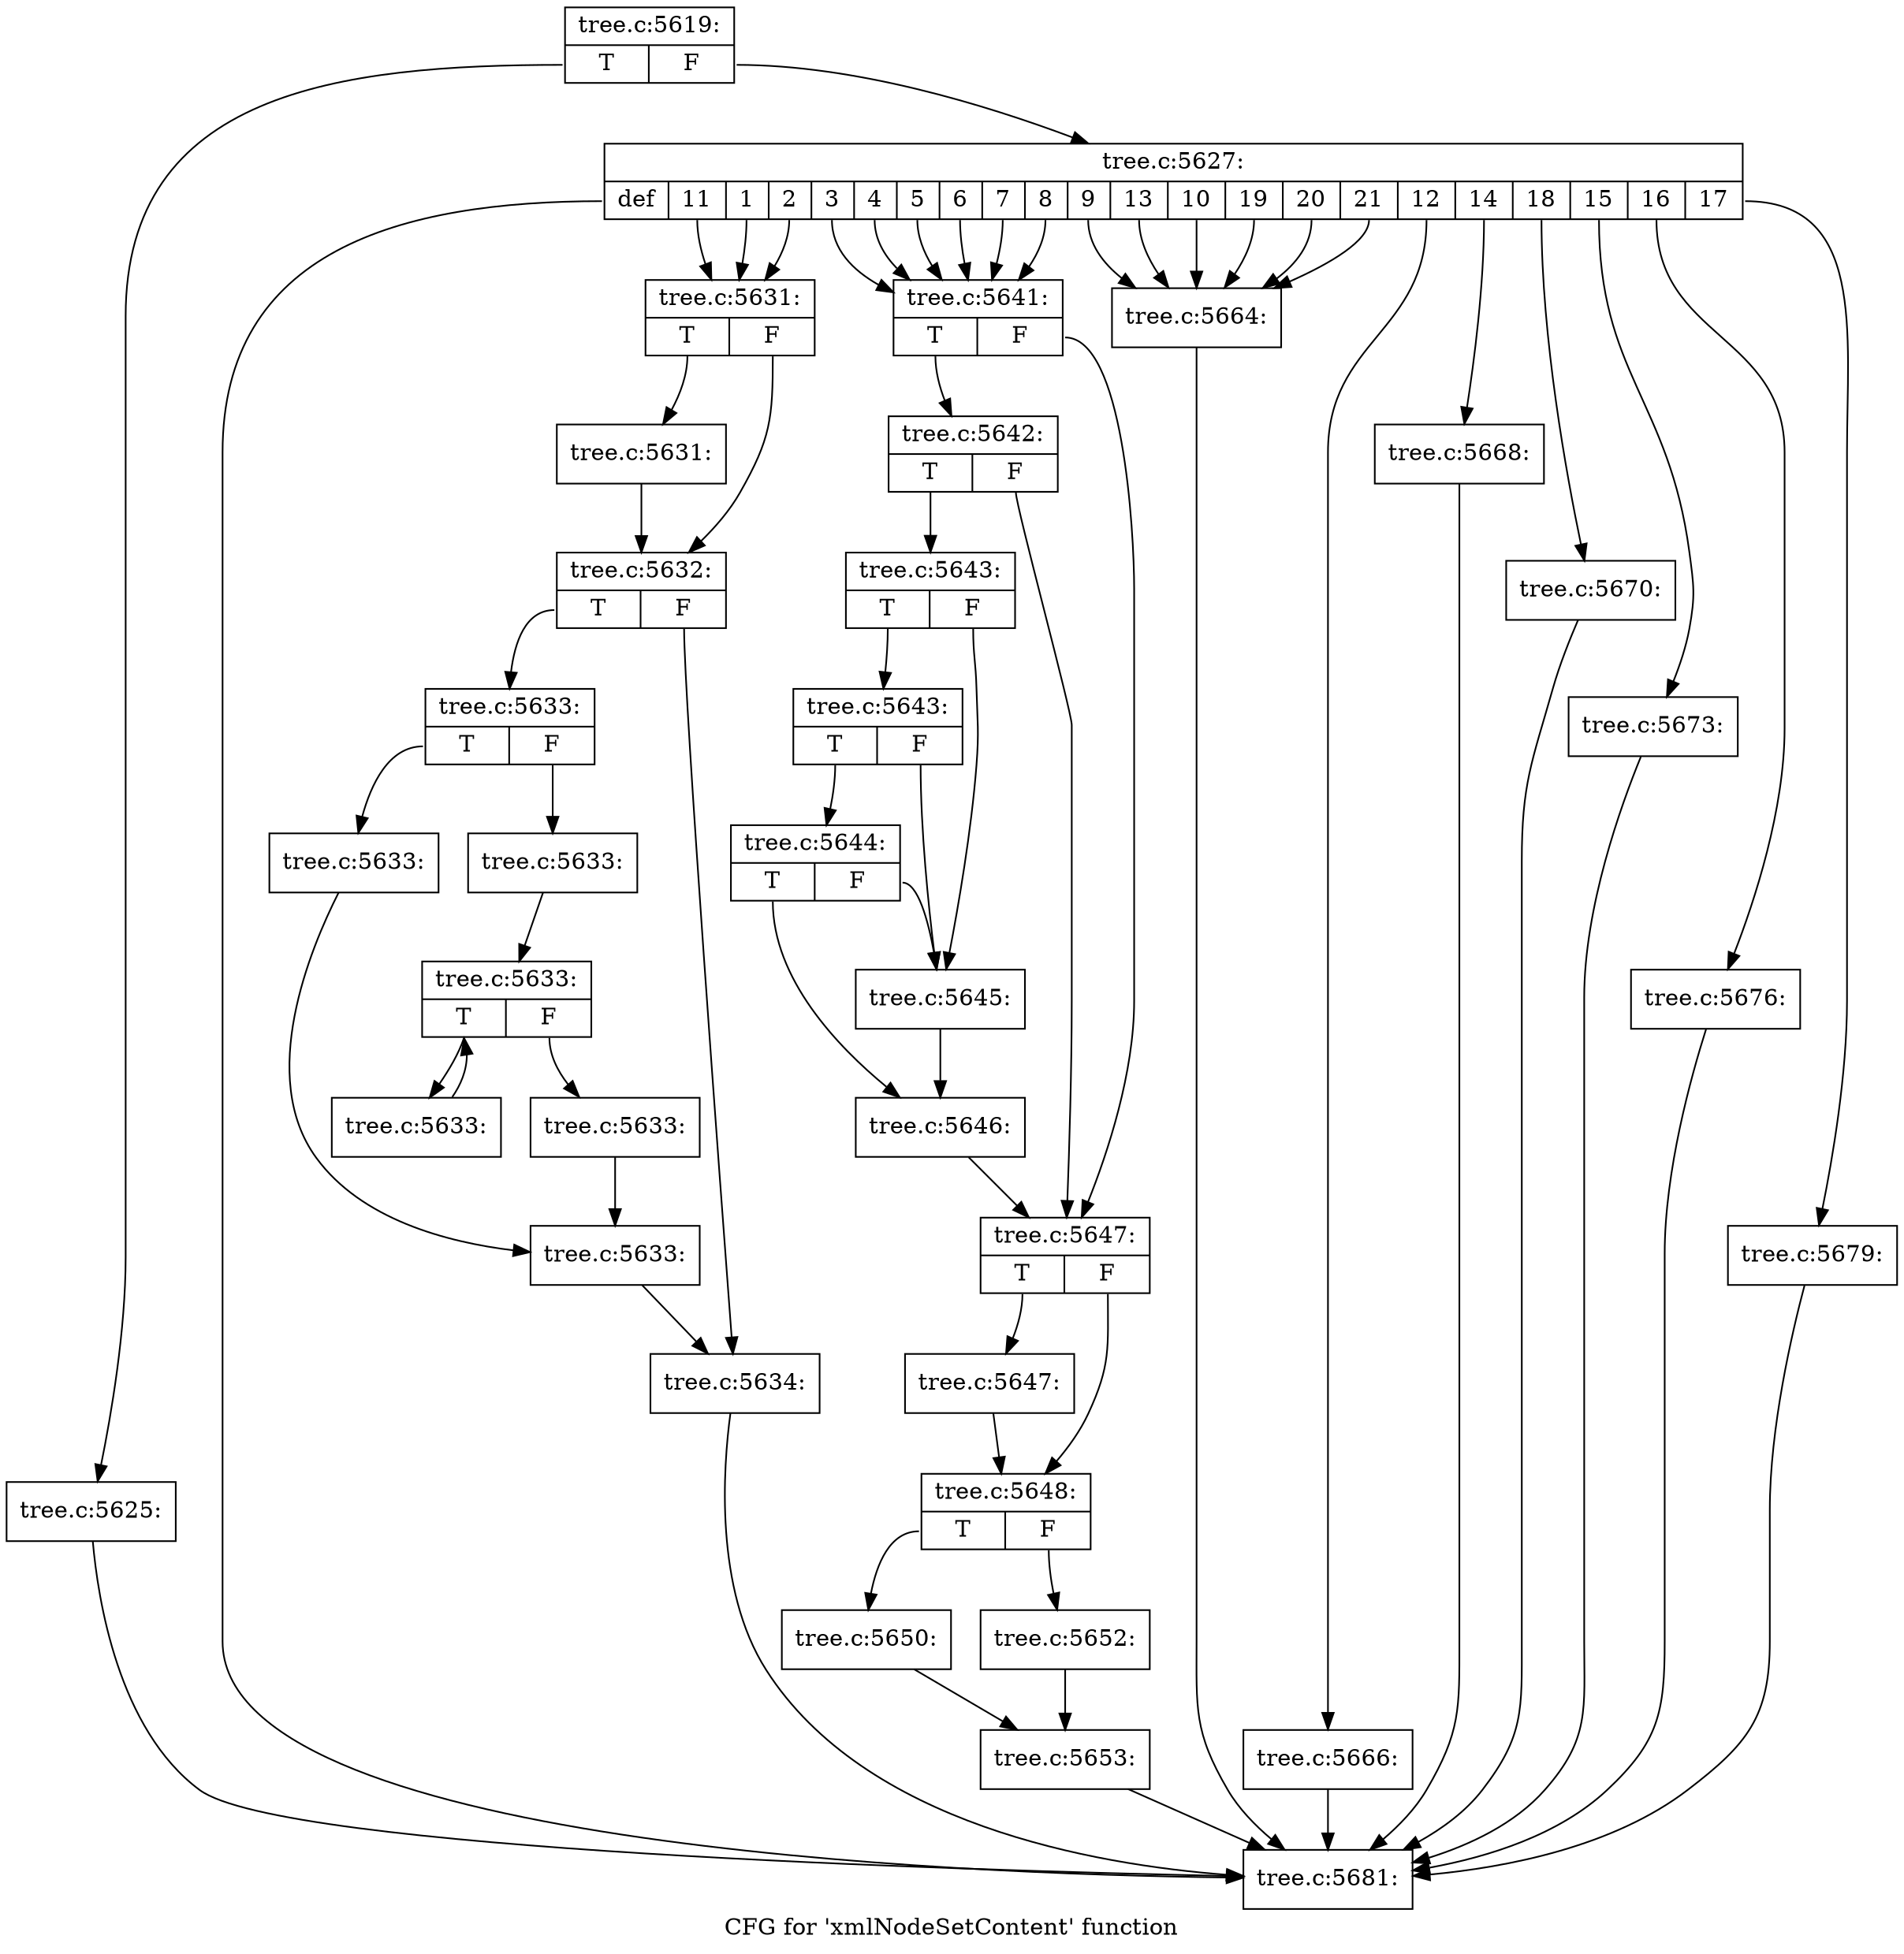 digraph "CFG for 'xmlNodeSetContent' function" {
	label="CFG for 'xmlNodeSetContent' function";

	Node0x456f9f0 [shape=record,label="{tree.c:5619:|{<s0>T|<s1>F}}"];
	Node0x456f9f0:s0 -> Node0x456ff90;
	Node0x456f9f0:s1 -> Node0x456ffe0;
	Node0x456ff90 [shape=record,label="{tree.c:5625:}"];
	Node0x456ff90 -> Node0x457e030;
	Node0x456ffe0 [shape=record,label="{tree.c:5627:|{<s0>def|<s1>11|<s2>1|<s3>2|<s4>3|<s5>4|<s6>5|<s7>6|<s8>7|<s9>8|<s10>9|<s11>13|<s12>10|<s13>19|<s14>20|<s15>21|<s16>12|<s17>14|<s18>18|<s19>15|<s20>16|<s21>17}}"];
	Node0x456ffe0:s0 -> Node0x457e030;
	Node0x456ffe0:s1 -> Node0x457e580;
	Node0x456ffe0:s2 -> Node0x457e580;
	Node0x456ffe0:s3 -> Node0x457e580;
	Node0x456ffe0:s4 -> Node0x4580d20;
	Node0x456ffe0:s5 -> Node0x4580d20;
	Node0x456ffe0:s6 -> Node0x4580d20;
	Node0x456ffe0:s7 -> Node0x4580d20;
	Node0x456ffe0:s8 -> Node0x4580d20;
	Node0x456ffe0:s9 -> Node0x4580d20;
	Node0x456ffe0:s10 -> Node0x4584910;
	Node0x456ffe0:s11 -> Node0x4584910;
	Node0x456ffe0:s12 -> Node0x4584910;
	Node0x456ffe0:s13 -> Node0x4584910;
	Node0x456ffe0:s14 -> Node0x4584910;
	Node0x456ffe0:s15 -> Node0x4584910;
	Node0x456ffe0:s16 -> Node0x457e380;
	Node0x456ffe0:s17 -> Node0x457e460;
	Node0x456ffe0:s18 -> Node0x4585000;
	Node0x456ffe0:s19 -> Node0x45850b0;
	Node0x456ffe0:s20 -> Node0x4585190;
	Node0x456ffe0:s21 -> Node0x4585270;
	Node0x457e580 [shape=record,label="{tree.c:5631:|{<s0>T|<s1>F}}"];
	Node0x457e580:s0 -> Node0x457e670;
	Node0x457e580:s1 -> Node0x457e6c0;
	Node0x457e670 [shape=record,label="{tree.c:5631:}"];
	Node0x457e670 -> Node0x457e6c0;
	Node0x457e6c0 [shape=record,label="{tree.c:5632:|{<s0>T|<s1>F}}"];
	Node0x457e6c0:s0 -> Node0x457f2f0;
	Node0x457e6c0:s1 -> Node0x457f340;
	Node0x457f2f0 [shape=record,label="{tree.c:5633:|{<s0>T|<s1>F}}"];
	Node0x457f2f0:s0 -> Node0x457fa30;
	Node0x457f2f0:s1 -> Node0x457fad0;
	Node0x457fa30 [shape=record,label="{tree.c:5633:}"];
	Node0x457fa30 -> Node0x457fa80;
	Node0x457fad0 [shape=record,label="{tree.c:5633:}"];
	Node0x457fad0 -> Node0x457ff80;
	Node0x457ff80 [shape=record,label="{tree.c:5633:|{<s0>T|<s1>F}}"];
	Node0x457ff80:s0 -> Node0x45803b0;
	Node0x457ff80:s1 -> Node0x4580170;
	Node0x45803b0 [shape=record,label="{tree.c:5633:}"];
	Node0x45803b0 -> Node0x457ff80;
	Node0x4580170 [shape=record,label="{tree.c:5633:}"];
	Node0x4580170 -> Node0x457fa80;
	Node0x457fa80 [shape=record,label="{tree.c:5633:}"];
	Node0x457fa80 -> Node0x457f340;
	Node0x457f340 [shape=record,label="{tree.c:5634:}"];
	Node0x457f340 -> Node0x457e030;
	Node0x4580d20 [shape=record,label="{tree.c:5641:|{<s0>T|<s1>F}}"];
	Node0x4580d20:s0 -> Node0x4580eb0;
	Node0x4580d20:s1 -> Node0x4580e60;
	Node0x4580eb0 [shape=record,label="{tree.c:5642:|{<s0>T|<s1>F}}"];
	Node0x4580eb0:s0 -> Node0x4580e10;
	Node0x4580eb0:s1 -> Node0x4580e60;
	Node0x4580e10 [shape=record,label="{tree.c:5643:|{<s0>T|<s1>F}}"];
	Node0x4580e10:s0 -> Node0x4581a40;
	Node0x4580e10:s1 -> Node0x4581920;
	Node0x4581a40 [shape=record,label="{tree.c:5643:|{<s0>T|<s1>F}}"];
	Node0x4581a40:s0 -> Node0x45819c0;
	Node0x4581a40:s1 -> Node0x4581920;
	Node0x45819c0 [shape=record,label="{tree.c:5644:|{<s0>T|<s1>F}}"];
	Node0x45819c0:s0 -> Node0x4581970;
	Node0x45819c0:s1 -> Node0x4581920;
	Node0x4581920 [shape=record,label="{tree.c:5645:}"];
	Node0x4581920 -> Node0x4581970;
	Node0x4581970 [shape=record,label="{tree.c:5646:}"];
	Node0x4581970 -> Node0x4580e60;
	Node0x4580e60 [shape=record,label="{tree.c:5647:|{<s0>T|<s1>F}}"];
	Node0x4580e60:s0 -> Node0x4582de0;
	Node0x4580e60:s1 -> Node0x4582e30;
	Node0x4582de0 [shape=record,label="{tree.c:5647:}"];
	Node0x4582de0 -> Node0x4582e30;
	Node0x4582e30 [shape=record,label="{tree.c:5648:|{<s0>T|<s1>F}}"];
	Node0x4582e30:s0 -> Node0x45839b0;
	Node0x4582e30:s1 -> Node0x4583a50;
	Node0x45839b0 [shape=record,label="{tree.c:5650:}"];
	Node0x45839b0 -> Node0x4583a00;
	Node0x4583a50 [shape=record,label="{tree.c:5652:}"];
	Node0x4583a50 -> Node0x4583a00;
	Node0x4583a00 [shape=record,label="{tree.c:5653:}"];
	Node0x4583a00 -> Node0x457e030;
	Node0x4584910 [shape=record,label="{tree.c:5664:}"];
	Node0x4584910 -> Node0x457e030;
	Node0x457e380 [shape=record,label="{tree.c:5666:}"];
	Node0x457e380 -> Node0x457e030;
	Node0x457e460 [shape=record,label="{tree.c:5668:}"];
	Node0x457e460 -> Node0x457e030;
	Node0x4585000 [shape=record,label="{tree.c:5670:}"];
	Node0x4585000 -> Node0x457e030;
	Node0x45850b0 [shape=record,label="{tree.c:5673:}"];
	Node0x45850b0 -> Node0x457e030;
	Node0x4585190 [shape=record,label="{tree.c:5676:}"];
	Node0x4585190 -> Node0x457e030;
	Node0x4585270 [shape=record,label="{tree.c:5679:}"];
	Node0x4585270 -> Node0x457e030;
	Node0x457e030 [shape=record,label="{tree.c:5681:}"];
}
